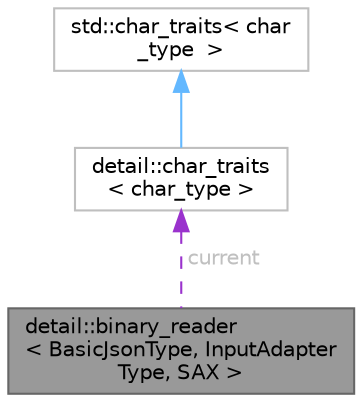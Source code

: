 digraph "detail::binary_reader&lt; BasicJsonType, InputAdapterType, SAX &gt;"
{
 // LATEX_PDF_SIZE
  bgcolor="transparent";
  edge [fontname=Helvetica,fontsize=10,labelfontname=Helvetica,labelfontsize=10];
  node [fontname=Helvetica,fontsize=10,shape=box,height=0.2,width=0.4];
  Node1 [id="Node000001",label="detail::binary_reader\l\< BasicJsonType, InputAdapter\lType, SAX \>",height=0.2,width=0.4,color="gray40", fillcolor="grey60", style="filled", fontcolor="black",tooltip="deserialization of CBOR, MessagePack, and UBJSON values"];
  Node2 -> Node1 [id="edge1_Node000001_Node000002",dir="back",color="darkorchid3",style="dashed",tooltip=" ",label=" current",fontcolor="grey" ];
  Node2 [id="Node000002",label="detail::char_traits\l\< char_type \>",height=0.2,width=0.4,color="grey75", fillcolor="white", style="filled",URL="$structdetail_1_1char__traits.html",tooltip=" "];
  Node3 -> Node2 [id="edge2_Node000002_Node000003",dir="back",color="steelblue1",style="solid",tooltip=" "];
  Node3 [id="Node000003",label="std::char_traits\< char\l_type  \>",height=0.2,width=0.4,color="grey75", fillcolor="white", style="filled",tooltip=" "];
}
